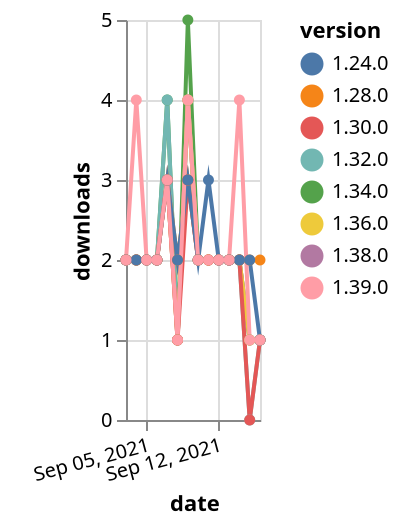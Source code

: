 {"$schema": "https://vega.github.io/schema/vega-lite/v5.json", "description": "A simple bar chart with embedded data.", "data": {"values": [{"date": "2021-09-03", "total": 2266, "delta": 2, "version": "1.34.0"}, {"date": "2021-09-04", "total": 2268, "delta": 2, "version": "1.34.0"}, {"date": "2021-09-05", "total": 2270, "delta": 2, "version": "1.34.0"}, {"date": "2021-09-06", "total": 2272, "delta": 2, "version": "1.34.0"}, {"date": "2021-09-07", "total": 2276, "delta": 4, "version": "1.34.0"}, {"date": "2021-09-08", "total": 2277, "delta": 1, "version": "1.34.0"}, {"date": "2021-09-09", "total": 2282, "delta": 5, "version": "1.34.0"}, {"date": "2021-09-10", "total": 2284, "delta": 2, "version": "1.34.0"}, {"date": "2021-09-11", "total": 2286, "delta": 2, "version": "1.34.0"}, {"date": "2021-09-12", "total": 2288, "delta": 2, "version": "1.34.0"}, {"date": "2021-09-13", "total": 2290, "delta": 2, "version": "1.34.0"}, {"date": "2021-09-14", "total": 2292, "delta": 2, "version": "1.34.0"}, {"date": "2021-09-15", "total": 2293, "delta": 1, "version": "1.34.0"}, {"date": "2021-09-16", "total": 2294, "delta": 1, "version": "1.34.0"}, {"date": "2021-09-03", "total": 2553, "delta": 2, "version": "1.32.0"}, {"date": "2021-09-04", "total": 2555, "delta": 2, "version": "1.32.0"}, {"date": "2021-09-05", "total": 2557, "delta": 2, "version": "1.32.0"}, {"date": "2021-09-06", "total": 2559, "delta": 2, "version": "1.32.0"}, {"date": "2021-09-07", "total": 2563, "delta": 4, "version": "1.32.0"}, {"date": "2021-09-08", "total": 2564, "delta": 1, "version": "1.32.0"}, {"date": "2021-09-09", "total": 2568, "delta": 4, "version": "1.32.0"}, {"date": "2021-09-10", "total": 2570, "delta": 2, "version": "1.32.0"}, {"date": "2021-09-11", "total": 2572, "delta": 2, "version": "1.32.0"}, {"date": "2021-09-12", "total": 2574, "delta": 2, "version": "1.32.0"}, {"date": "2021-09-13", "total": 2576, "delta": 2, "version": "1.32.0"}, {"date": "2021-09-14", "total": 2578, "delta": 2, "version": "1.32.0"}, {"date": "2021-09-15", "total": 2578, "delta": 0, "version": "1.32.0"}, {"date": "2021-09-16", "total": 2579, "delta": 1, "version": "1.32.0"}, {"date": "2021-09-03", "total": 2636, "delta": 2, "version": "1.28.0"}, {"date": "2021-09-04", "total": 2638, "delta": 2, "version": "1.28.0"}, {"date": "2021-09-05", "total": 2640, "delta": 2, "version": "1.28.0"}, {"date": "2021-09-06", "total": 2642, "delta": 2, "version": "1.28.0"}, {"date": "2021-09-07", "total": 2645, "delta": 3, "version": "1.28.0"}, {"date": "2021-09-08", "total": 2647, "delta": 2, "version": "1.28.0"}, {"date": "2021-09-09", "total": 2650, "delta": 3, "version": "1.28.0"}, {"date": "2021-09-10", "total": 2652, "delta": 2, "version": "1.28.0"}, {"date": "2021-09-11", "total": 2654, "delta": 2, "version": "1.28.0"}, {"date": "2021-09-12", "total": 2656, "delta": 2, "version": "1.28.0"}, {"date": "2021-09-13", "total": 2658, "delta": 2, "version": "1.28.0"}, {"date": "2021-09-14", "total": 2660, "delta": 2, "version": "1.28.0"}, {"date": "2021-09-15", "total": 2662, "delta": 2, "version": "1.28.0"}, {"date": "2021-09-16", "total": 2664, "delta": 2, "version": "1.28.0"}, {"date": "2021-09-03", "total": 1480, "delta": 2, "version": "1.38.0"}, {"date": "2021-09-04", "total": 1482, "delta": 2, "version": "1.38.0"}, {"date": "2021-09-05", "total": 1484, "delta": 2, "version": "1.38.0"}, {"date": "2021-09-06", "total": 1486, "delta": 2, "version": "1.38.0"}, {"date": "2021-09-07", "total": 1489, "delta": 3, "version": "1.38.0"}, {"date": "2021-09-08", "total": 1490, "delta": 1, "version": "1.38.0"}, {"date": "2021-09-09", "total": 1494, "delta": 4, "version": "1.38.0"}, {"date": "2021-09-10", "total": 1496, "delta": 2, "version": "1.38.0"}, {"date": "2021-09-11", "total": 1498, "delta": 2, "version": "1.38.0"}, {"date": "2021-09-12", "total": 1500, "delta": 2, "version": "1.38.0"}, {"date": "2021-09-13", "total": 1502, "delta": 2, "version": "1.38.0"}, {"date": "2021-09-14", "total": 1504, "delta": 2, "version": "1.38.0"}, {"date": "2021-09-15", "total": 1505, "delta": 1, "version": "1.38.0"}, {"date": "2021-09-16", "total": 1506, "delta": 1, "version": "1.38.0"}, {"date": "2021-09-03", "total": 1667, "delta": 2, "version": "1.36.0"}, {"date": "2021-09-04", "total": 1669, "delta": 2, "version": "1.36.0"}, {"date": "2021-09-05", "total": 1671, "delta": 2, "version": "1.36.0"}, {"date": "2021-09-06", "total": 1673, "delta": 2, "version": "1.36.0"}, {"date": "2021-09-07", "total": 1676, "delta": 3, "version": "1.36.0"}, {"date": "2021-09-08", "total": 1677, "delta": 1, "version": "1.36.0"}, {"date": "2021-09-09", "total": 1681, "delta": 4, "version": "1.36.0"}, {"date": "2021-09-10", "total": 1683, "delta": 2, "version": "1.36.0"}, {"date": "2021-09-11", "total": 1685, "delta": 2, "version": "1.36.0"}, {"date": "2021-09-12", "total": 1687, "delta": 2, "version": "1.36.0"}, {"date": "2021-09-13", "total": 1689, "delta": 2, "version": "1.36.0"}, {"date": "2021-09-14", "total": 1691, "delta": 2, "version": "1.36.0"}, {"date": "2021-09-15", "total": 1692, "delta": 1, "version": "1.36.0"}, {"date": "2021-09-16", "total": 1693, "delta": 1, "version": "1.36.0"}, {"date": "2021-09-03", "total": 2681, "delta": 2, "version": "1.30.0"}, {"date": "2021-09-04", "total": 2683, "delta": 2, "version": "1.30.0"}, {"date": "2021-09-05", "total": 2685, "delta": 2, "version": "1.30.0"}, {"date": "2021-09-06", "total": 2687, "delta": 2, "version": "1.30.0"}, {"date": "2021-09-07", "total": 2690, "delta": 3, "version": "1.30.0"}, {"date": "2021-09-08", "total": 2691, "delta": 1, "version": "1.30.0"}, {"date": "2021-09-09", "total": 2694, "delta": 3, "version": "1.30.0"}, {"date": "2021-09-10", "total": 2696, "delta": 2, "version": "1.30.0"}, {"date": "2021-09-11", "total": 2698, "delta": 2, "version": "1.30.0"}, {"date": "2021-09-12", "total": 2700, "delta": 2, "version": "1.30.0"}, {"date": "2021-09-13", "total": 2702, "delta": 2, "version": "1.30.0"}, {"date": "2021-09-14", "total": 2704, "delta": 2, "version": "1.30.0"}, {"date": "2021-09-15", "total": 2704, "delta": 0, "version": "1.30.0"}, {"date": "2021-09-16", "total": 2705, "delta": 1, "version": "1.30.0"}, {"date": "2021-09-03", "total": 2698, "delta": 2, "version": "1.24.0"}, {"date": "2021-09-04", "total": 2700, "delta": 2, "version": "1.24.0"}, {"date": "2021-09-05", "total": 2702, "delta": 2, "version": "1.24.0"}, {"date": "2021-09-06", "total": 2704, "delta": 2, "version": "1.24.0"}, {"date": "2021-09-07", "total": 2707, "delta": 3, "version": "1.24.0"}, {"date": "2021-09-08", "total": 2709, "delta": 2, "version": "1.24.0"}, {"date": "2021-09-09", "total": 2712, "delta": 3, "version": "1.24.0"}, {"date": "2021-09-10", "total": 2714, "delta": 2, "version": "1.24.0"}, {"date": "2021-09-11", "total": 2717, "delta": 3, "version": "1.24.0"}, {"date": "2021-09-12", "total": 2719, "delta": 2, "version": "1.24.0"}, {"date": "2021-09-13", "total": 2721, "delta": 2, "version": "1.24.0"}, {"date": "2021-09-14", "total": 2723, "delta": 2, "version": "1.24.0"}, {"date": "2021-09-15", "total": 2725, "delta": 2, "version": "1.24.0"}, {"date": "2021-09-16", "total": 2726, "delta": 1, "version": "1.24.0"}, {"date": "2021-09-03", "total": 1027, "delta": 2, "version": "1.39.0"}, {"date": "2021-09-04", "total": 1031, "delta": 4, "version": "1.39.0"}, {"date": "2021-09-05", "total": 1033, "delta": 2, "version": "1.39.0"}, {"date": "2021-09-06", "total": 1035, "delta": 2, "version": "1.39.0"}, {"date": "2021-09-07", "total": 1038, "delta": 3, "version": "1.39.0"}, {"date": "2021-09-08", "total": 1039, "delta": 1, "version": "1.39.0"}, {"date": "2021-09-09", "total": 1043, "delta": 4, "version": "1.39.0"}, {"date": "2021-09-10", "total": 1045, "delta": 2, "version": "1.39.0"}, {"date": "2021-09-11", "total": 1047, "delta": 2, "version": "1.39.0"}, {"date": "2021-09-12", "total": 1049, "delta": 2, "version": "1.39.0"}, {"date": "2021-09-13", "total": 1051, "delta": 2, "version": "1.39.0"}, {"date": "2021-09-14", "total": 1055, "delta": 4, "version": "1.39.0"}, {"date": "2021-09-15", "total": 1056, "delta": 1, "version": "1.39.0"}, {"date": "2021-09-16", "total": 1057, "delta": 1, "version": "1.39.0"}]}, "width": "container", "mark": {"type": "line", "point": {"filled": true}}, "encoding": {"x": {"field": "date", "type": "temporal", "timeUnit": "yearmonthdate", "title": "date", "axis": {"labelAngle": -15}}, "y": {"field": "delta", "type": "quantitative", "title": "downloads"}, "color": {"field": "version", "type": "nominal"}, "tooltip": {"field": "delta"}}}